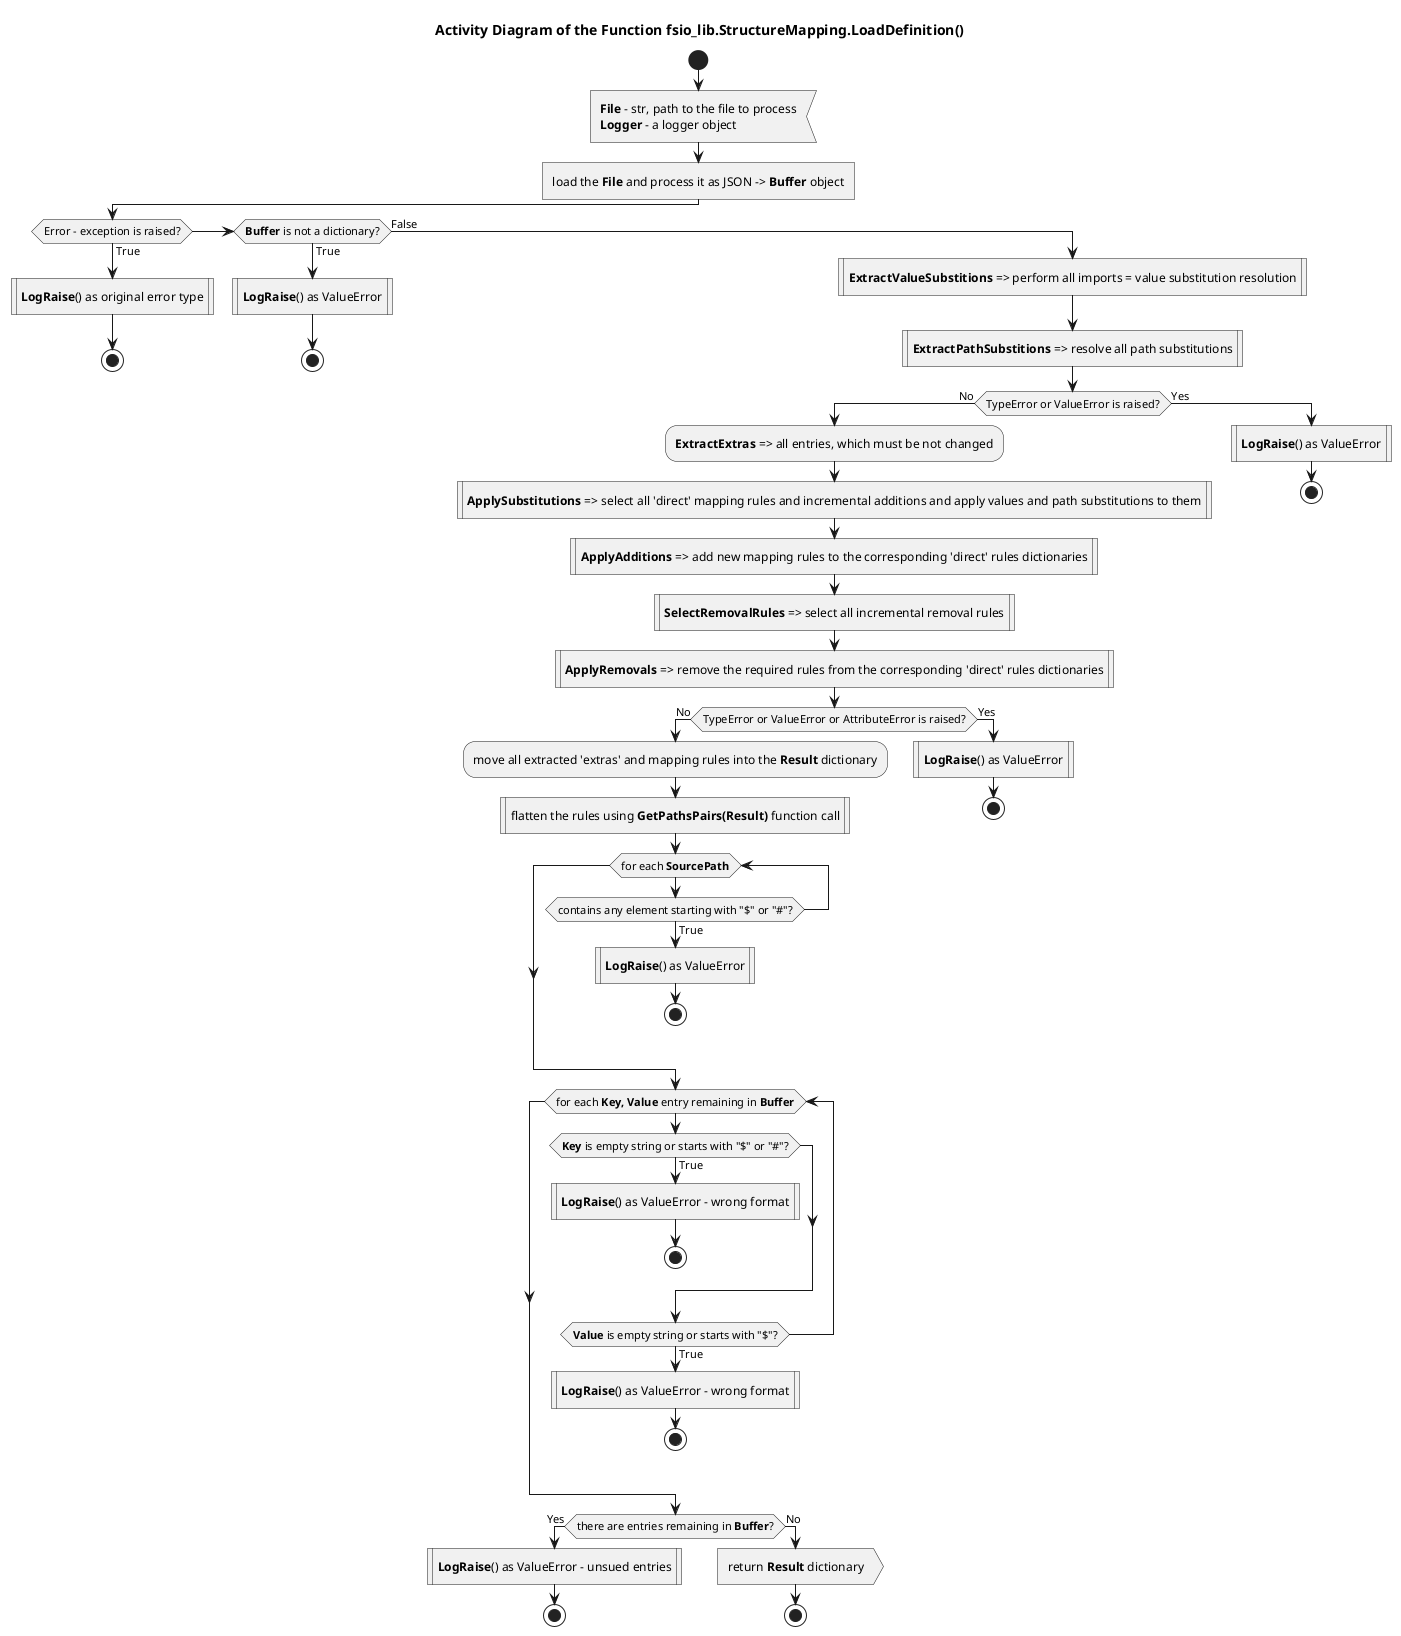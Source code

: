 @startuml structure_mapping_load_definition

title Activity Diagram of the Function fsio_lib.StructureMapping.LoadDefinition()

start

:<b>File</b> - str, path to the file to process
<b>Logger</b> - a logger object<

:load the <b>File</b> and process it as JSON -> <b>Buffer</b> object]

if (Error - exception is raised?) then (True)
    :<b>LogRaise</b>() as original error type|
    
    stop
elseif (<b>Buffer</b> is not a dictionary?) then (True)
    :<b>LogRaise</b>() as ValueError|
    
    stop
else (False)
    :<b>ExtractValueSubstitions</b> => perform all imports = value substitution resolution|
    
    :<b>ExtractPathSubstitions</b> => resolve all path substitutions|
    
    if (TypeError or ValueError is raised?) then (No)
        :<b>ExtractExtras</b> => all entries, which must be not changed;
        
        :<b>ApplySubstitutions</b> => select all 'direct' mapping rules and incremental additions and apply values and path substitutions to them|
        
        :<b>ApplyAdditions</b> => add new mapping rules to the corresponding 'direct' rules dictionaries|
        
        :<b>SelectRemovalRules</b> => select all incremental removal rules|
        
        :<b>ApplyRemovals</b> => remove the required rules from the corresponding 'direct' rules dictionaries|
        if (TypeError or ValueError or AttributeError is raised?) then (No)
            :move all extracted 'extras' and mapping rules into the <b>Result</b> dictionary;
            
            :flatten the rules using <b>GetPathsPairs(Result)</b> function call|
            
            while (for each <b>SourcePath</b>)
                if (contains any element starting with "$" or "#"?) then (True)
                    :<b>LogRaise</b>() as ValueError|
                    
                    stop
                endif
            end while
            
            while (for each <b>Key, Value</b> entry remaining in <b>Buffer</b>)
                if (<b>Key</b> is empty string or starts with "$" or "#"?) then (True)
                    :<b>LogRaise</b>() as ValueError - wrong format|
                    
                    stop
                endif
                
                if (<b>Value</b> is empty string or starts with "$"?) then (True)
                    :<b>LogRaise</b>() as ValueError - wrong format|
                    
                    stop
                endif
            end while
            
            if (there are entries remaining in <b>Buffer</b>?) then (Yes)
                :<b>LogRaise</b>() as ValueError - unsued entries|
                    
                stop
            else (No)
                :return <b>Result</b> dictionary>
                
                stop
            endif
        else (Yes)
            :<b>LogRaise</b>() as ValueError|
        
            stop
        endif
    else (Yes)
        :<b>LogRaise</b>() as ValueError|
        
        stop
    endif
endif

@enduml